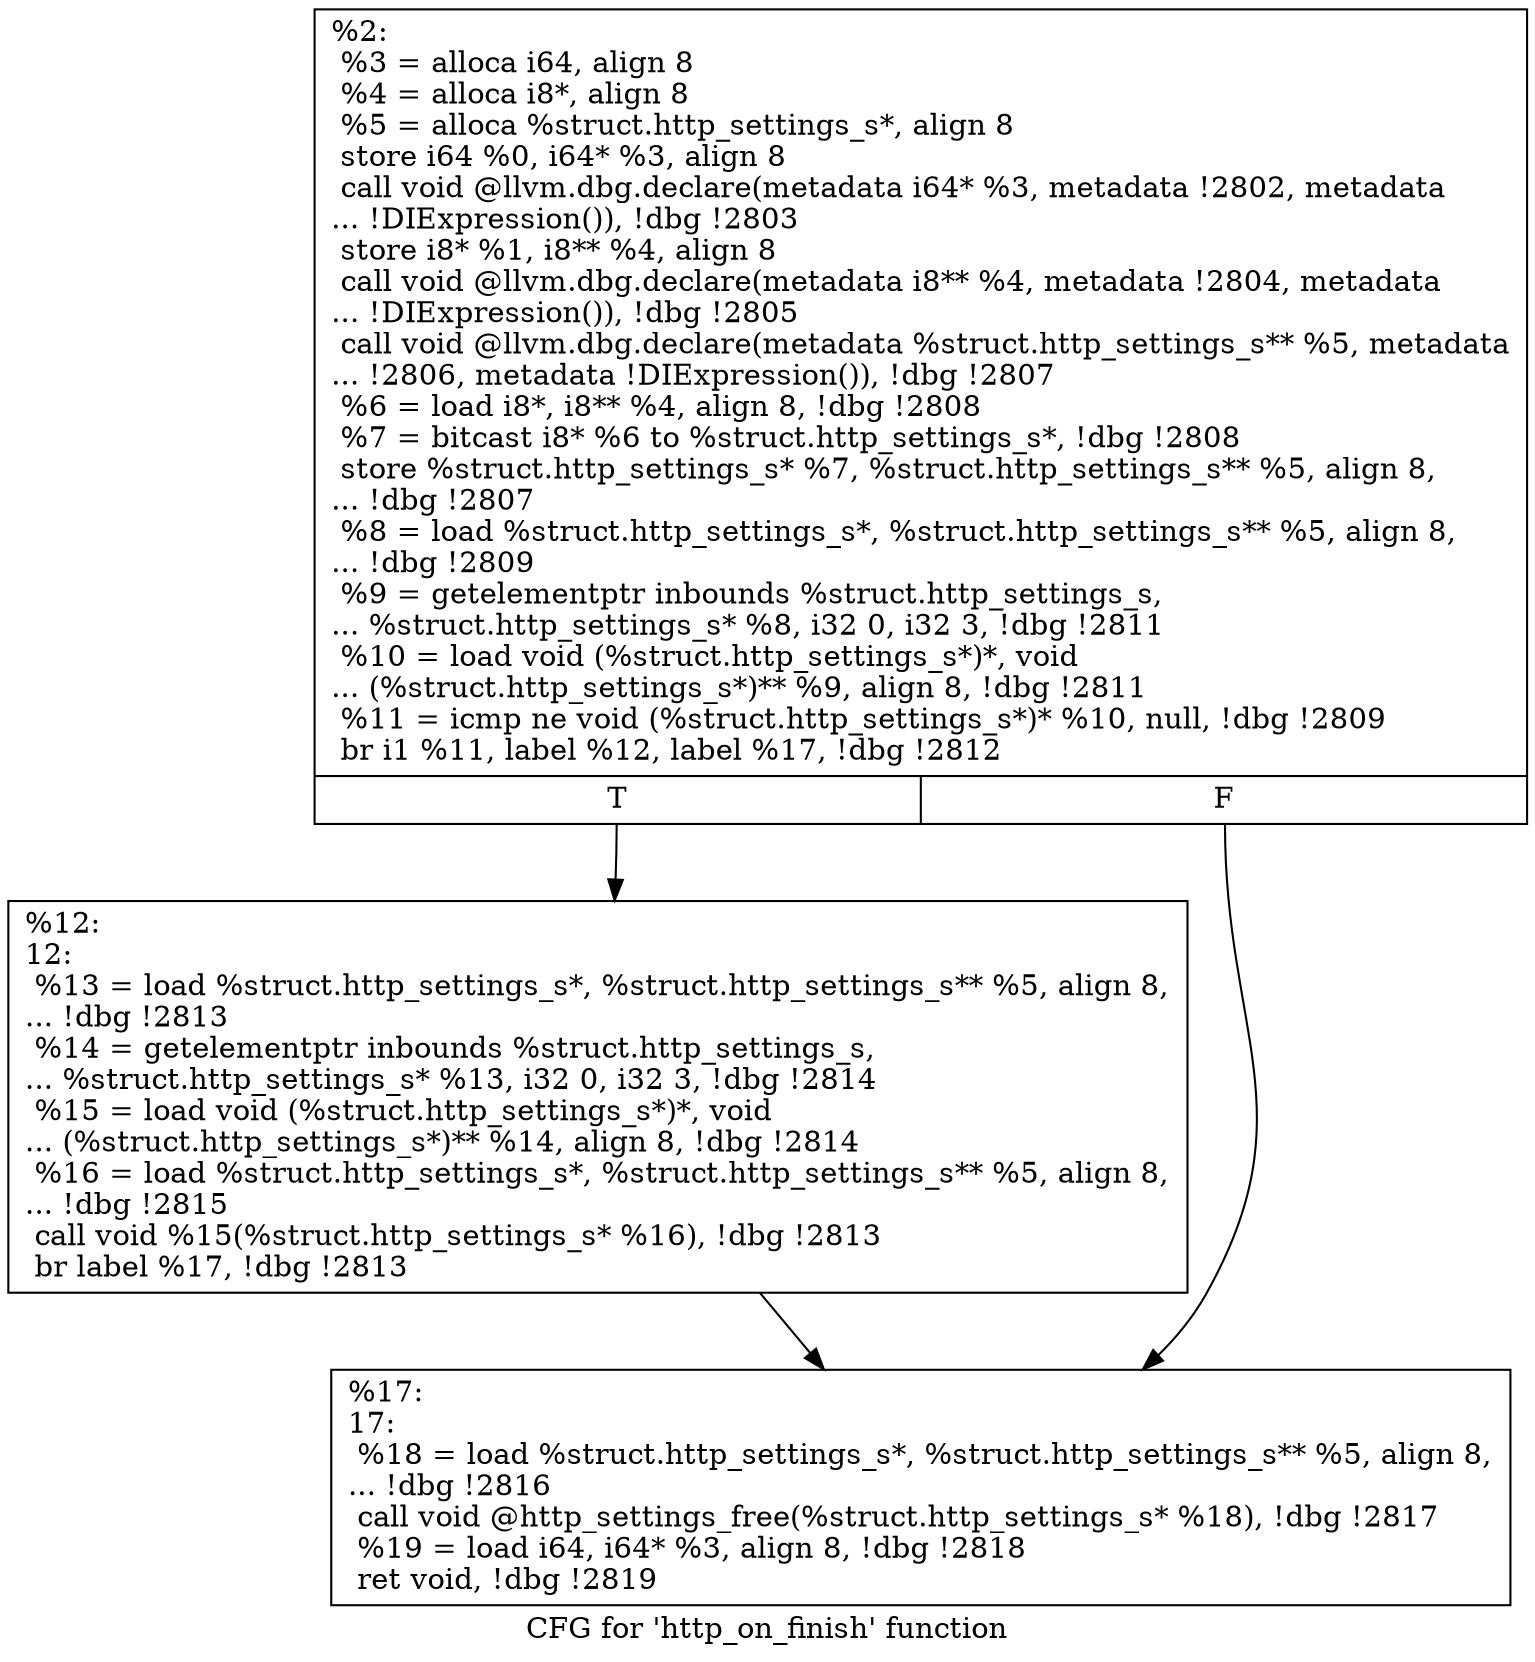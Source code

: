 digraph "CFG for 'http_on_finish' function" {
	label="CFG for 'http_on_finish' function";

	Node0x556852359310 [shape=record,label="{%2:\l  %3 = alloca i64, align 8\l  %4 = alloca i8*, align 8\l  %5 = alloca %struct.http_settings_s*, align 8\l  store i64 %0, i64* %3, align 8\l  call void @llvm.dbg.declare(metadata i64* %3, metadata !2802, metadata\l... !DIExpression()), !dbg !2803\l  store i8* %1, i8** %4, align 8\l  call void @llvm.dbg.declare(metadata i8** %4, metadata !2804, metadata\l... !DIExpression()), !dbg !2805\l  call void @llvm.dbg.declare(metadata %struct.http_settings_s** %5, metadata\l... !2806, metadata !DIExpression()), !dbg !2807\l  %6 = load i8*, i8** %4, align 8, !dbg !2808\l  %7 = bitcast i8* %6 to %struct.http_settings_s*, !dbg !2808\l  store %struct.http_settings_s* %7, %struct.http_settings_s** %5, align 8,\l... !dbg !2807\l  %8 = load %struct.http_settings_s*, %struct.http_settings_s** %5, align 8,\l... !dbg !2809\l  %9 = getelementptr inbounds %struct.http_settings_s,\l... %struct.http_settings_s* %8, i32 0, i32 3, !dbg !2811\l  %10 = load void (%struct.http_settings_s*)*, void\l... (%struct.http_settings_s*)** %9, align 8, !dbg !2811\l  %11 = icmp ne void (%struct.http_settings_s*)* %10, null, !dbg !2809\l  br i1 %11, label %12, label %17, !dbg !2812\l|{<s0>T|<s1>F}}"];
	Node0x556852359310:s0 -> Node0x556852359cb0;
	Node0x556852359310:s1 -> Node0x556852359d00;
	Node0x556852359cb0 [shape=record,label="{%12:\l12:                                               \l  %13 = load %struct.http_settings_s*, %struct.http_settings_s** %5, align 8,\l... !dbg !2813\l  %14 = getelementptr inbounds %struct.http_settings_s,\l... %struct.http_settings_s* %13, i32 0, i32 3, !dbg !2814\l  %15 = load void (%struct.http_settings_s*)*, void\l... (%struct.http_settings_s*)** %14, align 8, !dbg !2814\l  %16 = load %struct.http_settings_s*, %struct.http_settings_s** %5, align 8,\l... !dbg !2815\l  call void %15(%struct.http_settings_s* %16), !dbg !2813\l  br label %17, !dbg !2813\l}"];
	Node0x556852359cb0 -> Node0x556852359d00;
	Node0x556852359d00 [shape=record,label="{%17:\l17:                                               \l  %18 = load %struct.http_settings_s*, %struct.http_settings_s** %5, align 8,\l... !dbg !2816\l  call void @http_settings_free(%struct.http_settings_s* %18), !dbg !2817\l  %19 = load i64, i64* %3, align 8, !dbg !2818\l  ret void, !dbg !2819\l}"];
}
